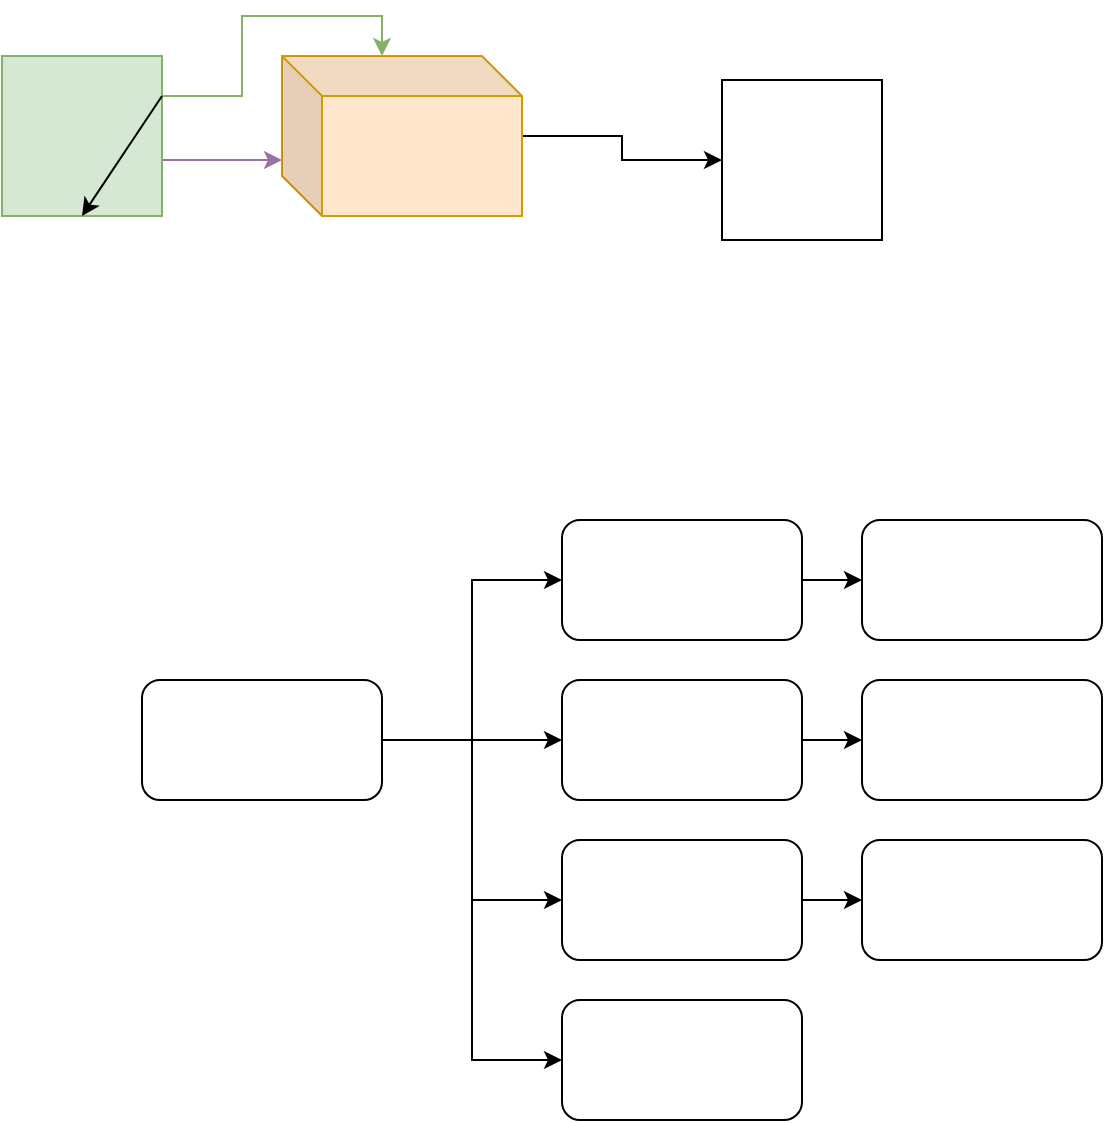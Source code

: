 <mxfile version="14.4.2" type="github">
  <diagram id="sdGZKqKtDCT0O-bOwr3C" name="第 1 页">
    <mxGraphModel dx="1185" dy="662" grid="1" gridSize="10" guides="1" tooltips="1" connect="1" arrows="1" fold="1" page="1" pageScale="1" pageWidth="827" pageHeight="1169" math="0" shadow="0">
      <root>
        <mxCell id="0" />
        <mxCell id="1" parent="0" />
        <mxCell id="9tNgO6ZLtSPC4pQVO-60-3" value="" style="edgeStyle=orthogonalEdgeStyle;rounded=0;orthogonalLoop=1;jettySize=auto;html=1;fillColor=#e1d5e7;strokeColor=#9673a6;" parent="1" source="9tNgO6ZLtSPC4pQVO-60-1" target="9tNgO6ZLtSPC4pQVO-60-2" edge="1">
          <mxGeometry relative="1" as="geometry">
            <Array as="points">
              <mxPoint x="110" y="80" />
              <mxPoint x="110" y="80" />
            </Array>
          </mxGeometry>
        </mxCell>
        <mxCell id="9tNgO6ZLtSPC4pQVO-60-5" style="edgeStyle=orthogonalEdgeStyle;rounded=0;orthogonalLoop=1;jettySize=auto;html=1;exitX=1;exitY=0.25;exitDx=0;exitDy=0;entryX=0;entryY=0;entryDx=50;entryDy=0;entryPerimeter=0;fillColor=#d5e8d4;strokeColor=#82b366;" parent="1" source="9tNgO6ZLtSPC4pQVO-60-1" target="9tNgO6ZLtSPC4pQVO-60-2" edge="1">
          <mxGeometry relative="1" as="geometry">
            <Array as="points">
              <mxPoint x="120" y="48" />
              <mxPoint x="120" y="8" />
              <mxPoint x="190" y="8" />
            </Array>
          </mxGeometry>
        </mxCell>
        <mxCell id="9tNgO6ZLtSPC4pQVO-60-1" value="" style="whiteSpace=wrap;html=1;aspect=fixed;fillColor=#d5e8d4;strokeColor=#82b366;" parent="1" vertex="1">
          <mxGeometry y="28" width="80" height="80" as="geometry" />
        </mxCell>
        <mxCell id="1u85N4YY4bQYgGLvulF8-2" value="" style="edgeStyle=orthogonalEdgeStyle;rounded=0;orthogonalLoop=1;jettySize=auto;html=1;" edge="1" parent="1" source="9tNgO6ZLtSPC4pQVO-60-2" target="1u85N4YY4bQYgGLvulF8-1">
          <mxGeometry relative="1" as="geometry" />
        </mxCell>
        <mxCell id="9tNgO6ZLtSPC4pQVO-60-2" value="" style="shape=cube;whiteSpace=wrap;html=1;boundedLbl=1;backgroundOutline=1;darkOpacity=0.05;darkOpacity2=0.1;size=20;fillColor=#ffe6cc;strokeColor=#d79b00;" parent="1" vertex="1">
          <mxGeometry x="140" y="28" width="120" height="80" as="geometry" />
        </mxCell>
        <mxCell id="9tNgO6ZLtSPC4pQVO-60-4" style="edgeStyle=none;rounded=0;orthogonalLoop=1;jettySize=auto;html=1;exitX=1;exitY=0.25;exitDx=0;exitDy=0;entryX=0.5;entryY=1;entryDx=0;entryDy=0;" parent="1" source="9tNgO6ZLtSPC4pQVO-60-1" target="9tNgO6ZLtSPC4pQVO-60-1" edge="1">
          <mxGeometry relative="1" as="geometry" />
        </mxCell>
        <mxCell id="1u85N4YY4bQYgGLvulF8-1" value="" style="whiteSpace=wrap;html=1;aspect=fixed;" vertex="1" parent="1">
          <mxGeometry x="360" y="40" width="80" height="80" as="geometry" />
        </mxCell>
        <mxCell id="1u85N4YY4bQYgGLvulF8-5" value="" style="edgeStyle=orthogonalEdgeStyle;rounded=0;orthogonalLoop=1;jettySize=auto;html=1;" edge="1" parent="1" source="1u85N4YY4bQYgGLvulF8-3" target="1u85N4YY4bQYgGLvulF8-4">
          <mxGeometry relative="1" as="geometry" />
        </mxCell>
        <mxCell id="1u85N4YY4bQYgGLvulF8-9" style="edgeStyle=orthogonalEdgeStyle;rounded=0;orthogonalLoop=1;jettySize=auto;html=1;exitX=1;exitY=0.5;exitDx=0;exitDy=0;entryX=0;entryY=0.5;entryDx=0;entryDy=0;" edge="1" parent="1" source="1u85N4YY4bQYgGLvulF8-3" target="1u85N4YY4bQYgGLvulF8-6">
          <mxGeometry relative="1" as="geometry">
            <mxPoint x="200" y="360" as="targetPoint" />
          </mxGeometry>
        </mxCell>
        <mxCell id="1u85N4YY4bQYgGLvulF8-10" style="edgeStyle=orthogonalEdgeStyle;rounded=0;orthogonalLoop=1;jettySize=auto;html=1;exitX=1;exitY=0.5;exitDx=0;exitDy=0;entryX=0;entryY=0.5;entryDx=0;entryDy=0;" edge="1" parent="1" source="1u85N4YY4bQYgGLvulF8-3" target="1u85N4YY4bQYgGLvulF8-7">
          <mxGeometry relative="1" as="geometry">
            <mxPoint x="220" y="390" as="targetPoint" />
          </mxGeometry>
        </mxCell>
        <mxCell id="1u85N4YY4bQYgGLvulF8-18" style="edgeStyle=orthogonalEdgeStyle;rounded=0;orthogonalLoop=1;jettySize=auto;html=1;exitX=1;exitY=0.5;exitDx=0;exitDy=0;entryX=0;entryY=0.5;entryDx=0;entryDy=0;" edge="1" parent="1" source="1u85N4YY4bQYgGLvulF8-3" target="1u85N4YY4bQYgGLvulF8-11">
          <mxGeometry relative="1" as="geometry" />
        </mxCell>
        <mxCell id="1u85N4YY4bQYgGLvulF8-3" value="" style="rounded=1;whiteSpace=wrap;html=1;" vertex="1" parent="1">
          <mxGeometry x="70" y="340" width="120" height="60" as="geometry" />
        </mxCell>
        <mxCell id="1u85N4YY4bQYgGLvulF8-16" value="" style="edgeStyle=orthogonalEdgeStyle;rounded=0;orthogonalLoop=1;jettySize=auto;html=1;" edge="1" parent="1" source="1u85N4YY4bQYgGLvulF8-4" target="1u85N4YY4bQYgGLvulF8-12">
          <mxGeometry relative="1" as="geometry" />
        </mxCell>
        <mxCell id="1u85N4YY4bQYgGLvulF8-4" value="" style="rounded=1;whiteSpace=wrap;html=1;" vertex="1" parent="1">
          <mxGeometry x="280" y="340" width="120" height="60" as="geometry" />
        </mxCell>
        <mxCell id="1u85N4YY4bQYgGLvulF8-17" value="" style="edgeStyle=orthogonalEdgeStyle;rounded=0;orthogonalLoop=1;jettySize=auto;html=1;" edge="1" parent="1" source="1u85N4YY4bQYgGLvulF8-6" target="1u85N4YY4bQYgGLvulF8-13">
          <mxGeometry relative="1" as="geometry" />
        </mxCell>
        <mxCell id="1u85N4YY4bQYgGLvulF8-6" value="" style="rounded=1;whiteSpace=wrap;html=1;" vertex="1" parent="1">
          <mxGeometry x="280" y="260" width="120" height="60" as="geometry" />
        </mxCell>
        <mxCell id="1u85N4YY4bQYgGLvulF8-15" value="" style="edgeStyle=orthogonalEdgeStyle;rounded=0;orthogonalLoop=1;jettySize=auto;html=1;" edge="1" parent="1" source="1u85N4YY4bQYgGLvulF8-7" target="1u85N4YY4bQYgGLvulF8-14">
          <mxGeometry relative="1" as="geometry" />
        </mxCell>
        <mxCell id="1u85N4YY4bQYgGLvulF8-7" value="" style="rounded=1;whiteSpace=wrap;html=1;" vertex="1" parent="1">
          <mxGeometry x="280" y="420" width="120" height="60" as="geometry" />
        </mxCell>
        <mxCell id="1u85N4YY4bQYgGLvulF8-11" value="" style="rounded=1;whiteSpace=wrap;html=1;" vertex="1" parent="1">
          <mxGeometry x="280" y="500" width="120" height="60" as="geometry" />
        </mxCell>
        <mxCell id="1u85N4YY4bQYgGLvulF8-12" value="" style="rounded=1;whiteSpace=wrap;html=1;" vertex="1" parent="1">
          <mxGeometry x="430" y="340" width="120" height="60" as="geometry" />
        </mxCell>
        <mxCell id="1u85N4YY4bQYgGLvulF8-13" value="" style="rounded=1;whiteSpace=wrap;html=1;" vertex="1" parent="1">
          <mxGeometry x="430" y="260" width="120" height="60" as="geometry" />
        </mxCell>
        <mxCell id="1u85N4YY4bQYgGLvulF8-14" value="" style="rounded=1;whiteSpace=wrap;html=1;" vertex="1" parent="1">
          <mxGeometry x="430" y="420" width="120" height="60" as="geometry" />
        </mxCell>
      </root>
    </mxGraphModel>
  </diagram>
</mxfile>

